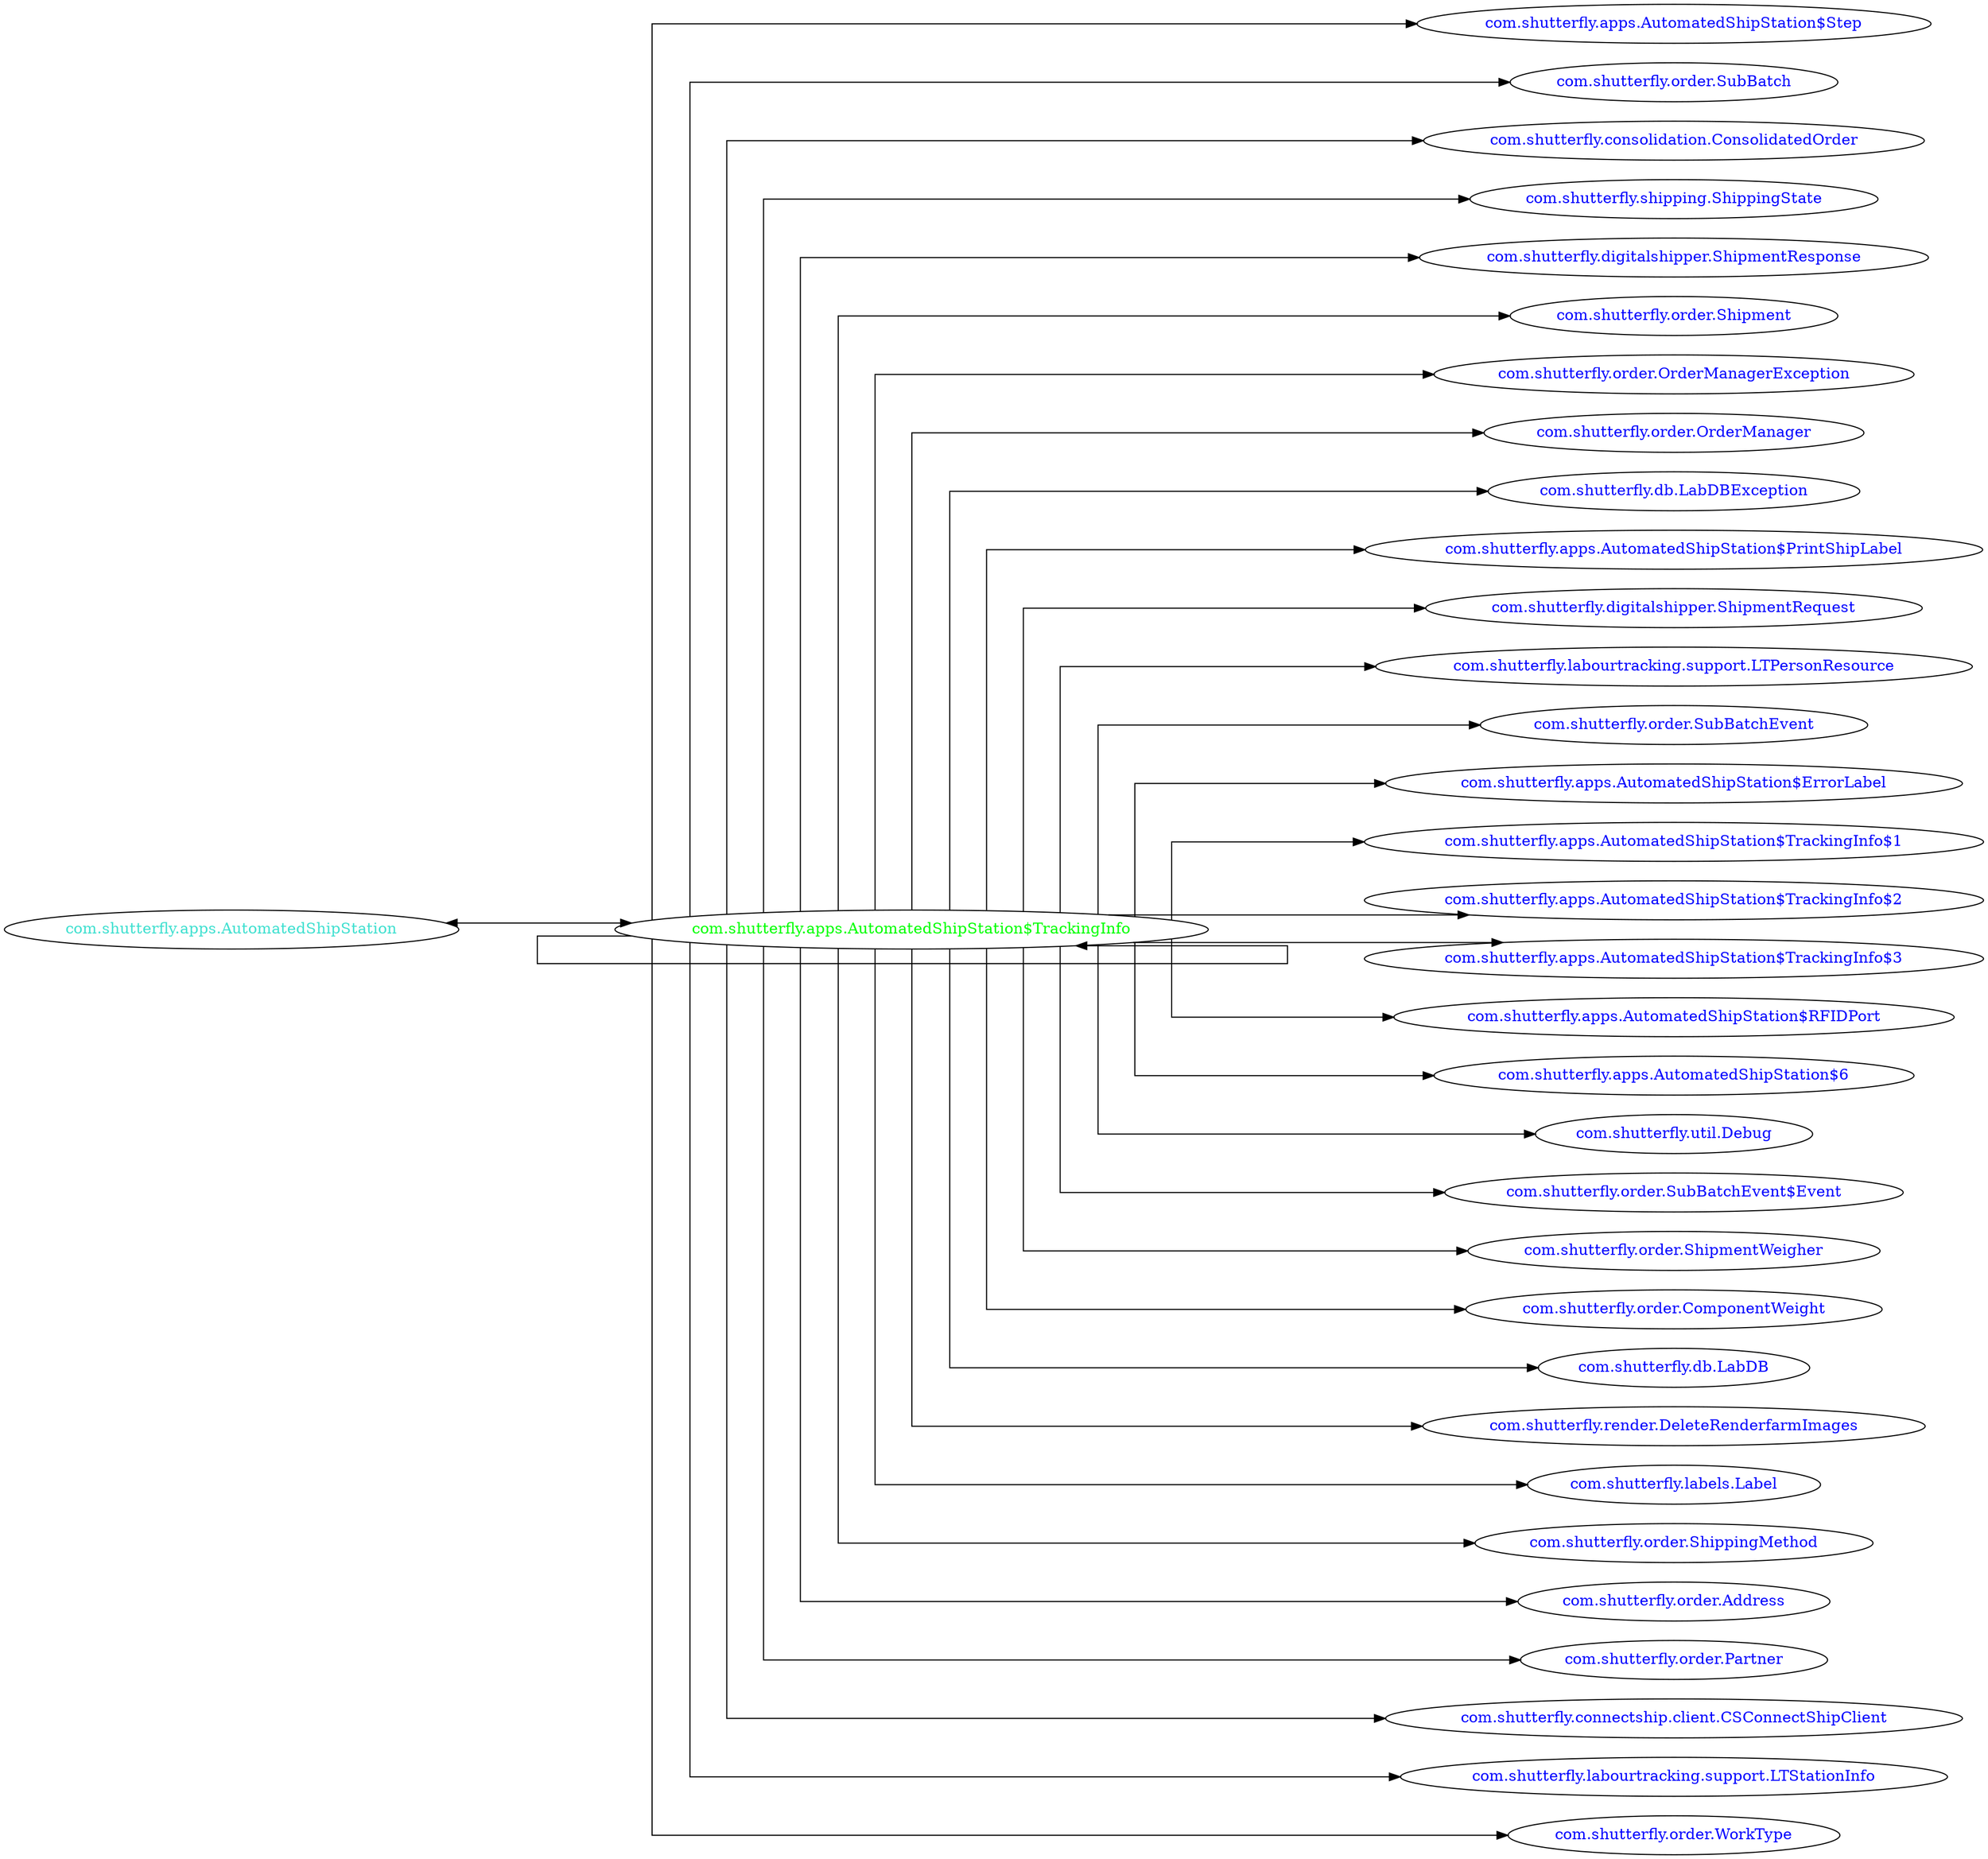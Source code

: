 digraph dependencyGraph {
 concentrate=true;
 ranksep="2.0";
 rankdir="LR"; 
 splines="ortho";
"com.shutterfly.apps.AutomatedShipStation$TrackingInfo" [fontcolor="red"];
"com.shutterfly.apps.AutomatedShipStation$Step" [ fontcolor="blue" ];
"com.shutterfly.apps.AutomatedShipStation$TrackingInfo"->"com.shutterfly.apps.AutomatedShipStation$Step";
"com.shutterfly.order.SubBatch" [ fontcolor="blue" ];
"com.shutterfly.apps.AutomatedShipStation$TrackingInfo"->"com.shutterfly.order.SubBatch";
"com.shutterfly.consolidation.ConsolidatedOrder" [ fontcolor="blue" ];
"com.shutterfly.apps.AutomatedShipStation$TrackingInfo"->"com.shutterfly.consolidation.ConsolidatedOrder";
"com.shutterfly.shipping.ShippingState" [ fontcolor="blue" ];
"com.shutterfly.apps.AutomatedShipStation$TrackingInfo"->"com.shutterfly.shipping.ShippingState";
"com.shutterfly.digitalshipper.ShipmentResponse" [ fontcolor="blue" ];
"com.shutterfly.apps.AutomatedShipStation$TrackingInfo"->"com.shutterfly.digitalshipper.ShipmentResponse";
"com.shutterfly.order.Shipment" [ fontcolor="blue" ];
"com.shutterfly.apps.AutomatedShipStation$TrackingInfo"->"com.shutterfly.order.Shipment";
"com.shutterfly.order.OrderManagerException" [ fontcolor="blue" ];
"com.shutterfly.apps.AutomatedShipStation$TrackingInfo"->"com.shutterfly.order.OrderManagerException";
"com.shutterfly.order.OrderManager" [ fontcolor="blue" ];
"com.shutterfly.apps.AutomatedShipStation$TrackingInfo"->"com.shutterfly.order.OrderManager";
"com.shutterfly.db.LabDBException" [ fontcolor="blue" ];
"com.shutterfly.apps.AutomatedShipStation$TrackingInfo"->"com.shutterfly.db.LabDBException";
"com.shutterfly.apps.AutomatedShipStation$PrintShipLabel" [ fontcolor="blue" ];
"com.shutterfly.apps.AutomatedShipStation$TrackingInfo"->"com.shutterfly.apps.AutomatedShipStation$PrintShipLabel";
"com.shutterfly.digitalshipper.ShipmentRequest" [ fontcolor="blue" ];
"com.shutterfly.apps.AutomatedShipStation$TrackingInfo"->"com.shutterfly.digitalshipper.ShipmentRequest";
"com.shutterfly.labourtracking.support.LTPersonResource" [ fontcolor="blue" ];
"com.shutterfly.apps.AutomatedShipStation$TrackingInfo"->"com.shutterfly.labourtracking.support.LTPersonResource";
"com.shutterfly.order.SubBatchEvent" [ fontcolor="blue" ];
"com.shutterfly.apps.AutomatedShipStation$TrackingInfo"->"com.shutterfly.order.SubBatchEvent";
"com.shutterfly.apps.AutomatedShipStation$ErrorLabel" [ fontcolor="blue" ];
"com.shutterfly.apps.AutomatedShipStation$TrackingInfo"->"com.shutterfly.apps.AutomatedShipStation$ErrorLabel";
"com.shutterfly.apps.AutomatedShipStation$TrackingInfo$1" [ fontcolor="blue" ];
"com.shutterfly.apps.AutomatedShipStation$TrackingInfo"->"com.shutterfly.apps.AutomatedShipStation$TrackingInfo$1";
"com.shutterfly.apps.AutomatedShipStation$TrackingInfo$2" [ fontcolor="blue" ];
"com.shutterfly.apps.AutomatedShipStation$TrackingInfo"->"com.shutterfly.apps.AutomatedShipStation$TrackingInfo$2";
"com.shutterfly.apps.AutomatedShipStation$TrackingInfo$3" [ fontcolor="blue" ];
"com.shutterfly.apps.AutomatedShipStation$TrackingInfo"->"com.shutterfly.apps.AutomatedShipStation$TrackingInfo$3";
"com.shutterfly.apps.AutomatedShipStation$RFIDPort" [ fontcolor="blue" ];
"com.shutterfly.apps.AutomatedShipStation$TrackingInfo"->"com.shutterfly.apps.AutomatedShipStation$RFIDPort";
"com.shutterfly.apps.AutomatedShipStation$6" [ fontcolor="blue" ];
"com.shutterfly.apps.AutomatedShipStation$TrackingInfo"->"com.shutterfly.apps.AutomatedShipStation$6";
"com.shutterfly.util.Debug" [ fontcolor="blue" ];
"com.shutterfly.apps.AutomatedShipStation$TrackingInfo"->"com.shutterfly.util.Debug";
"com.shutterfly.order.SubBatchEvent$Event" [ fontcolor="blue" ];
"com.shutterfly.apps.AutomatedShipStation$TrackingInfo"->"com.shutterfly.order.SubBatchEvent$Event";
"com.shutterfly.order.ShipmentWeigher" [ fontcolor="blue" ];
"com.shutterfly.apps.AutomatedShipStation$TrackingInfo"->"com.shutterfly.order.ShipmentWeigher";
"com.shutterfly.order.ComponentWeight" [ fontcolor="blue" ];
"com.shutterfly.apps.AutomatedShipStation$TrackingInfo"->"com.shutterfly.order.ComponentWeight";
"com.shutterfly.db.LabDB" [ fontcolor="blue" ];
"com.shutterfly.apps.AutomatedShipStation$TrackingInfo"->"com.shutterfly.db.LabDB";
"com.shutterfly.render.DeleteRenderfarmImages" [ fontcolor="blue" ];
"com.shutterfly.apps.AutomatedShipStation$TrackingInfo"->"com.shutterfly.render.DeleteRenderfarmImages";
"com.shutterfly.labels.Label" [ fontcolor="blue" ];
"com.shutterfly.apps.AutomatedShipStation$TrackingInfo"->"com.shutterfly.labels.Label";
"com.shutterfly.order.ShippingMethod" [ fontcolor="blue" ];
"com.shutterfly.apps.AutomatedShipStation$TrackingInfo"->"com.shutterfly.order.ShippingMethod";
"com.shutterfly.order.Address" [ fontcolor="blue" ];
"com.shutterfly.apps.AutomatedShipStation$TrackingInfo"->"com.shutterfly.order.Address";
"com.shutterfly.order.Partner" [ fontcolor="blue" ];
"com.shutterfly.apps.AutomatedShipStation$TrackingInfo"->"com.shutterfly.order.Partner";
"com.shutterfly.connectship.client.CSConnectShipClient" [ fontcolor="blue" ];
"com.shutterfly.apps.AutomatedShipStation$TrackingInfo"->"com.shutterfly.connectship.client.CSConnectShipClient";
"com.shutterfly.labourtracking.support.LTStationInfo" [ fontcolor="blue" ];
"com.shutterfly.apps.AutomatedShipStation$TrackingInfo"->"com.shutterfly.labourtracking.support.LTStationInfo";
"com.shutterfly.order.WorkType" [ fontcolor="blue" ];
"com.shutterfly.apps.AutomatedShipStation$TrackingInfo"->"com.shutterfly.order.WorkType";
"com.shutterfly.apps.AutomatedShipStation$TrackingInfo" [ fontcolor="green" ];
"com.shutterfly.apps.AutomatedShipStation$TrackingInfo"->"com.shutterfly.apps.AutomatedShipStation$TrackingInfo";
"com.shutterfly.apps.AutomatedShipStation" [ fontcolor="turquoise" ];
"com.shutterfly.apps.AutomatedShipStation"->"com.shutterfly.apps.AutomatedShipStation$TrackingInfo" [dir=both];
}